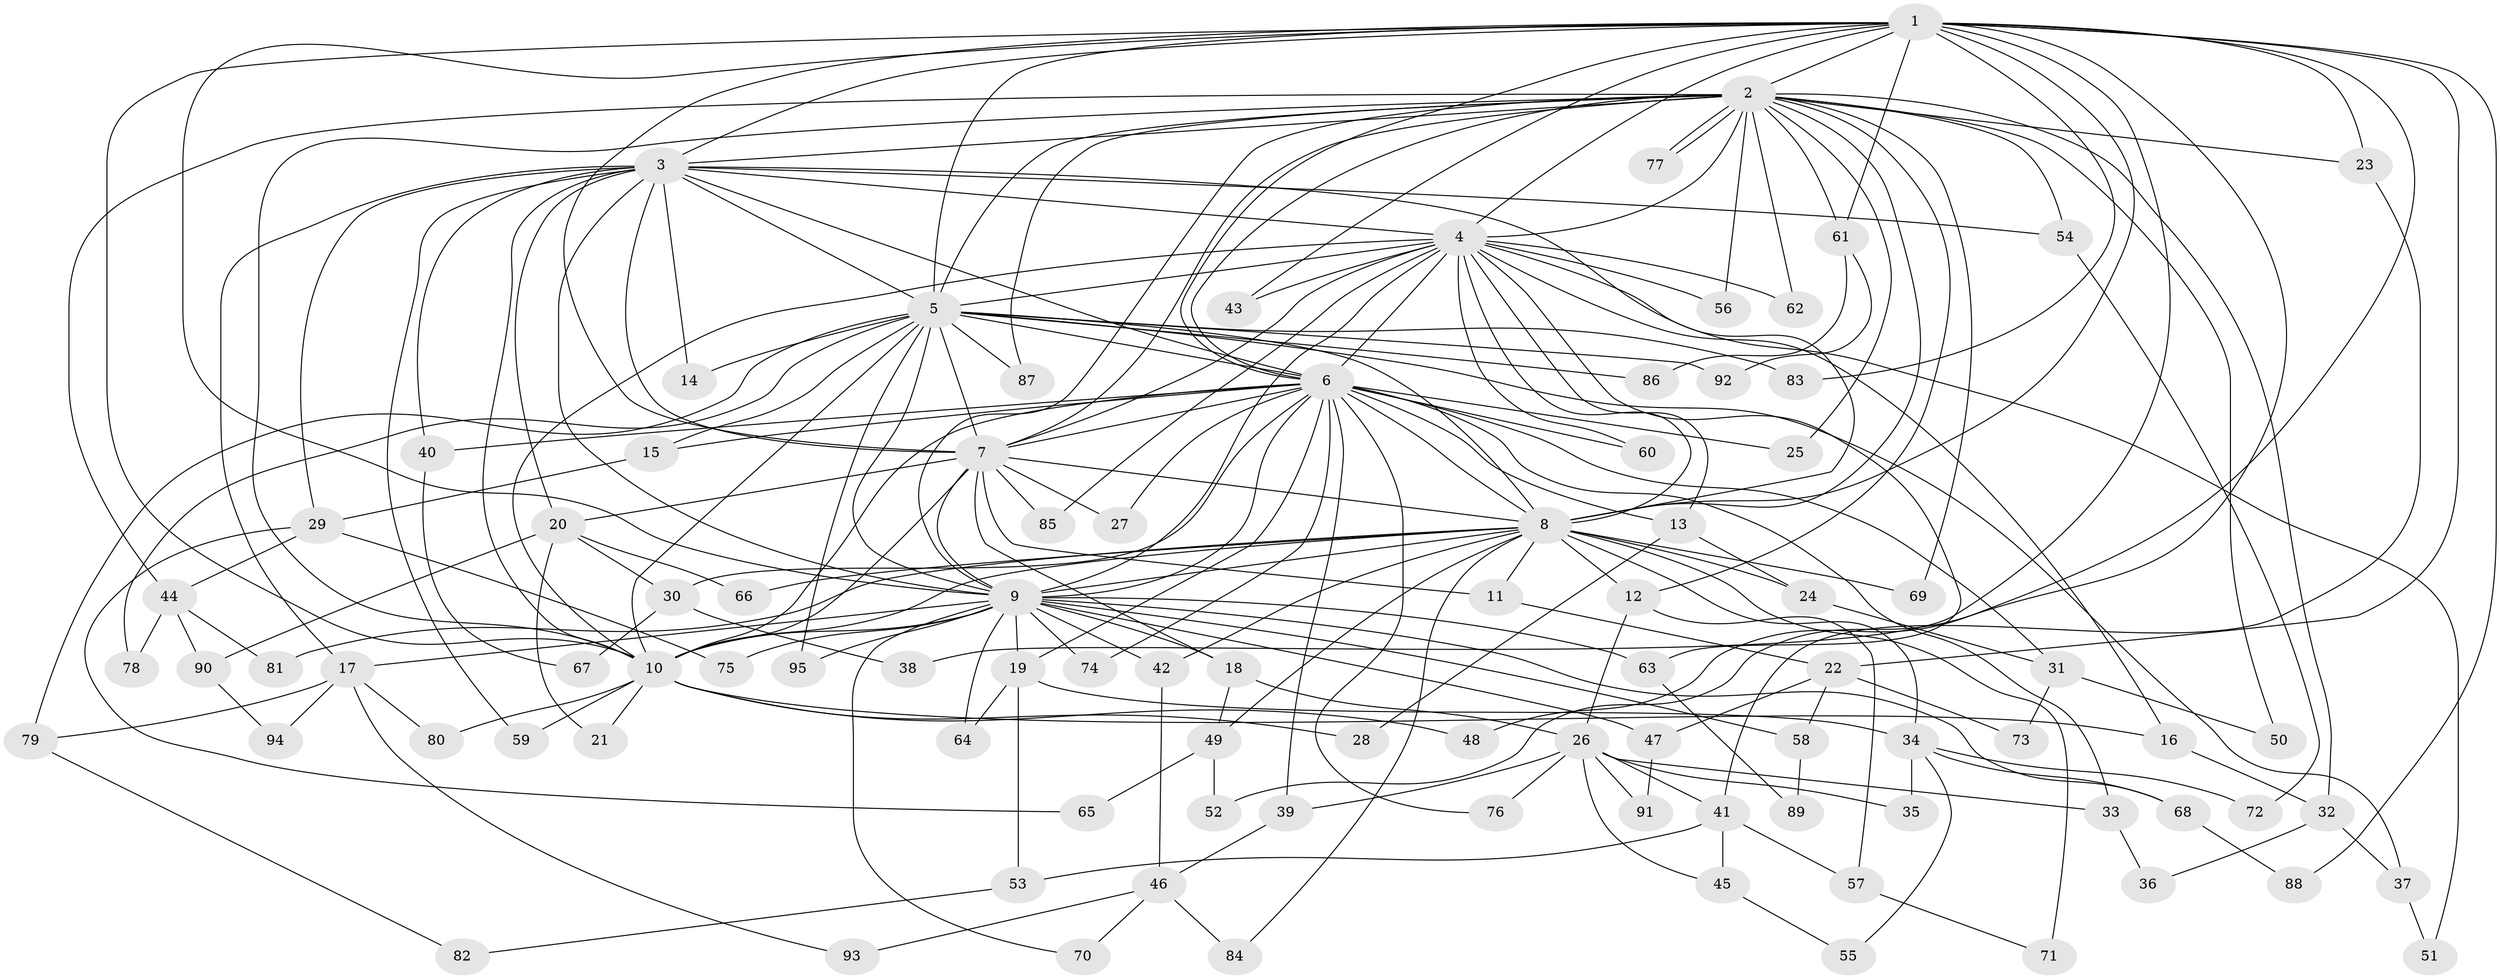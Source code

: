 // Generated by graph-tools (version 1.1) at 2025/25/03/09/25 03:25:38]
// undirected, 95 vertices, 215 edges
graph export_dot {
graph [start="1"]
  node [color=gray90,style=filled];
  1;
  2;
  3;
  4;
  5;
  6;
  7;
  8;
  9;
  10;
  11;
  12;
  13;
  14;
  15;
  16;
  17;
  18;
  19;
  20;
  21;
  22;
  23;
  24;
  25;
  26;
  27;
  28;
  29;
  30;
  31;
  32;
  33;
  34;
  35;
  36;
  37;
  38;
  39;
  40;
  41;
  42;
  43;
  44;
  45;
  46;
  47;
  48;
  49;
  50;
  51;
  52;
  53;
  54;
  55;
  56;
  57;
  58;
  59;
  60;
  61;
  62;
  63;
  64;
  65;
  66;
  67;
  68;
  69;
  70;
  71;
  72;
  73;
  74;
  75;
  76;
  77;
  78;
  79;
  80;
  81;
  82;
  83;
  84;
  85;
  86;
  87;
  88;
  89;
  90;
  91;
  92;
  93;
  94;
  95;
  1 -- 2;
  1 -- 3;
  1 -- 4;
  1 -- 5;
  1 -- 6;
  1 -- 7;
  1 -- 8;
  1 -- 9;
  1 -- 10;
  1 -- 22;
  1 -- 23;
  1 -- 38;
  1 -- 43;
  1 -- 48;
  1 -- 52;
  1 -- 61;
  1 -- 83;
  1 -- 88;
  2 -- 3;
  2 -- 4;
  2 -- 5;
  2 -- 6;
  2 -- 7;
  2 -- 8;
  2 -- 9;
  2 -- 10;
  2 -- 12;
  2 -- 23;
  2 -- 25;
  2 -- 32;
  2 -- 44;
  2 -- 50;
  2 -- 54;
  2 -- 56;
  2 -- 61;
  2 -- 62;
  2 -- 69;
  2 -- 77;
  2 -- 77;
  2 -- 87;
  3 -- 4;
  3 -- 5;
  3 -- 6;
  3 -- 7;
  3 -- 8;
  3 -- 9;
  3 -- 10;
  3 -- 14;
  3 -- 17;
  3 -- 20;
  3 -- 29;
  3 -- 40;
  3 -- 54;
  3 -- 59;
  4 -- 5;
  4 -- 6;
  4 -- 7;
  4 -- 8;
  4 -- 9;
  4 -- 10;
  4 -- 13;
  4 -- 16;
  4 -- 43;
  4 -- 51;
  4 -- 56;
  4 -- 60;
  4 -- 62;
  4 -- 63;
  4 -- 85;
  5 -- 6;
  5 -- 7;
  5 -- 8;
  5 -- 9;
  5 -- 10;
  5 -- 14;
  5 -- 15;
  5 -- 37;
  5 -- 78;
  5 -- 79;
  5 -- 83;
  5 -- 86;
  5 -- 87;
  5 -- 92;
  5 -- 95;
  6 -- 7;
  6 -- 8;
  6 -- 9;
  6 -- 10;
  6 -- 13;
  6 -- 15;
  6 -- 19;
  6 -- 25;
  6 -- 27;
  6 -- 30;
  6 -- 31;
  6 -- 33;
  6 -- 39;
  6 -- 40;
  6 -- 60;
  6 -- 74;
  6 -- 76;
  7 -- 8;
  7 -- 9;
  7 -- 10;
  7 -- 11;
  7 -- 18;
  7 -- 20;
  7 -- 27;
  7 -- 85;
  8 -- 9;
  8 -- 10;
  8 -- 11;
  8 -- 12;
  8 -- 24;
  8 -- 34;
  8 -- 42;
  8 -- 49;
  8 -- 66;
  8 -- 69;
  8 -- 71;
  8 -- 81;
  8 -- 84;
  9 -- 10;
  9 -- 17;
  9 -- 18;
  9 -- 19;
  9 -- 42;
  9 -- 47;
  9 -- 58;
  9 -- 63;
  9 -- 64;
  9 -- 68;
  9 -- 70;
  9 -- 74;
  9 -- 75;
  9 -- 95;
  10 -- 16;
  10 -- 21;
  10 -- 28;
  10 -- 48;
  10 -- 59;
  10 -- 80;
  11 -- 22;
  12 -- 26;
  12 -- 57;
  13 -- 24;
  13 -- 28;
  15 -- 29;
  16 -- 32;
  17 -- 79;
  17 -- 80;
  17 -- 93;
  17 -- 94;
  18 -- 26;
  18 -- 49;
  19 -- 34;
  19 -- 53;
  19 -- 64;
  20 -- 21;
  20 -- 30;
  20 -- 66;
  20 -- 90;
  22 -- 47;
  22 -- 58;
  22 -- 73;
  23 -- 41;
  24 -- 31;
  26 -- 33;
  26 -- 35;
  26 -- 39;
  26 -- 41;
  26 -- 45;
  26 -- 76;
  26 -- 91;
  29 -- 44;
  29 -- 65;
  29 -- 75;
  30 -- 38;
  30 -- 67;
  31 -- 50;
  31 -- 73;
  32 -- 36;
  32 -- 37;
  33 -- 36;
  34 -- 35;
  34 -- 55;
  34 -- 68;
  34 -- 72;
  37 -- 51;
  39 -- 46;
  40 -- 67;
  41 -- 45;
  41 -- 53;
  41 -- 57;
  42 -- 46;
  44 -- 78;
  44 -- 81;
  44 -- 90;
  45 -- 55;
  46 -- 70;
  46 -- 84;
  46 -- 93;
  47 -- 91;
  49 -- 52;
  49 -- 65;
  53 -- 82;
  54 -- 72;
  57 -- 71;
  58 -- 89;
  61 -- 86;
  61 -- 92;
  63 -- 89;
  68 -- 88;
  79 -- 82;
  90 -- 94;
}
